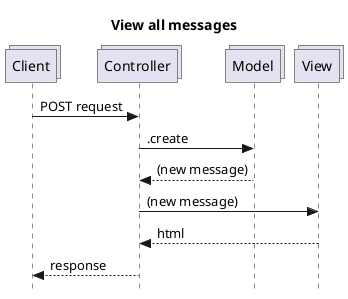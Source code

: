 @startuml View messages
title View all messages
skinparam Style strictuml
collections Client
collections Controller as app.rb
collections Model as MessageBoard
collections View as erb

Client -> app.rb : POST request
app.rb -> MessageBoard : .create
MessageBoard --> app.rb : (new message)
app.rb -> erb : (new message)
erb --> app.rb : html
app.rb --> Client : response

@enduml